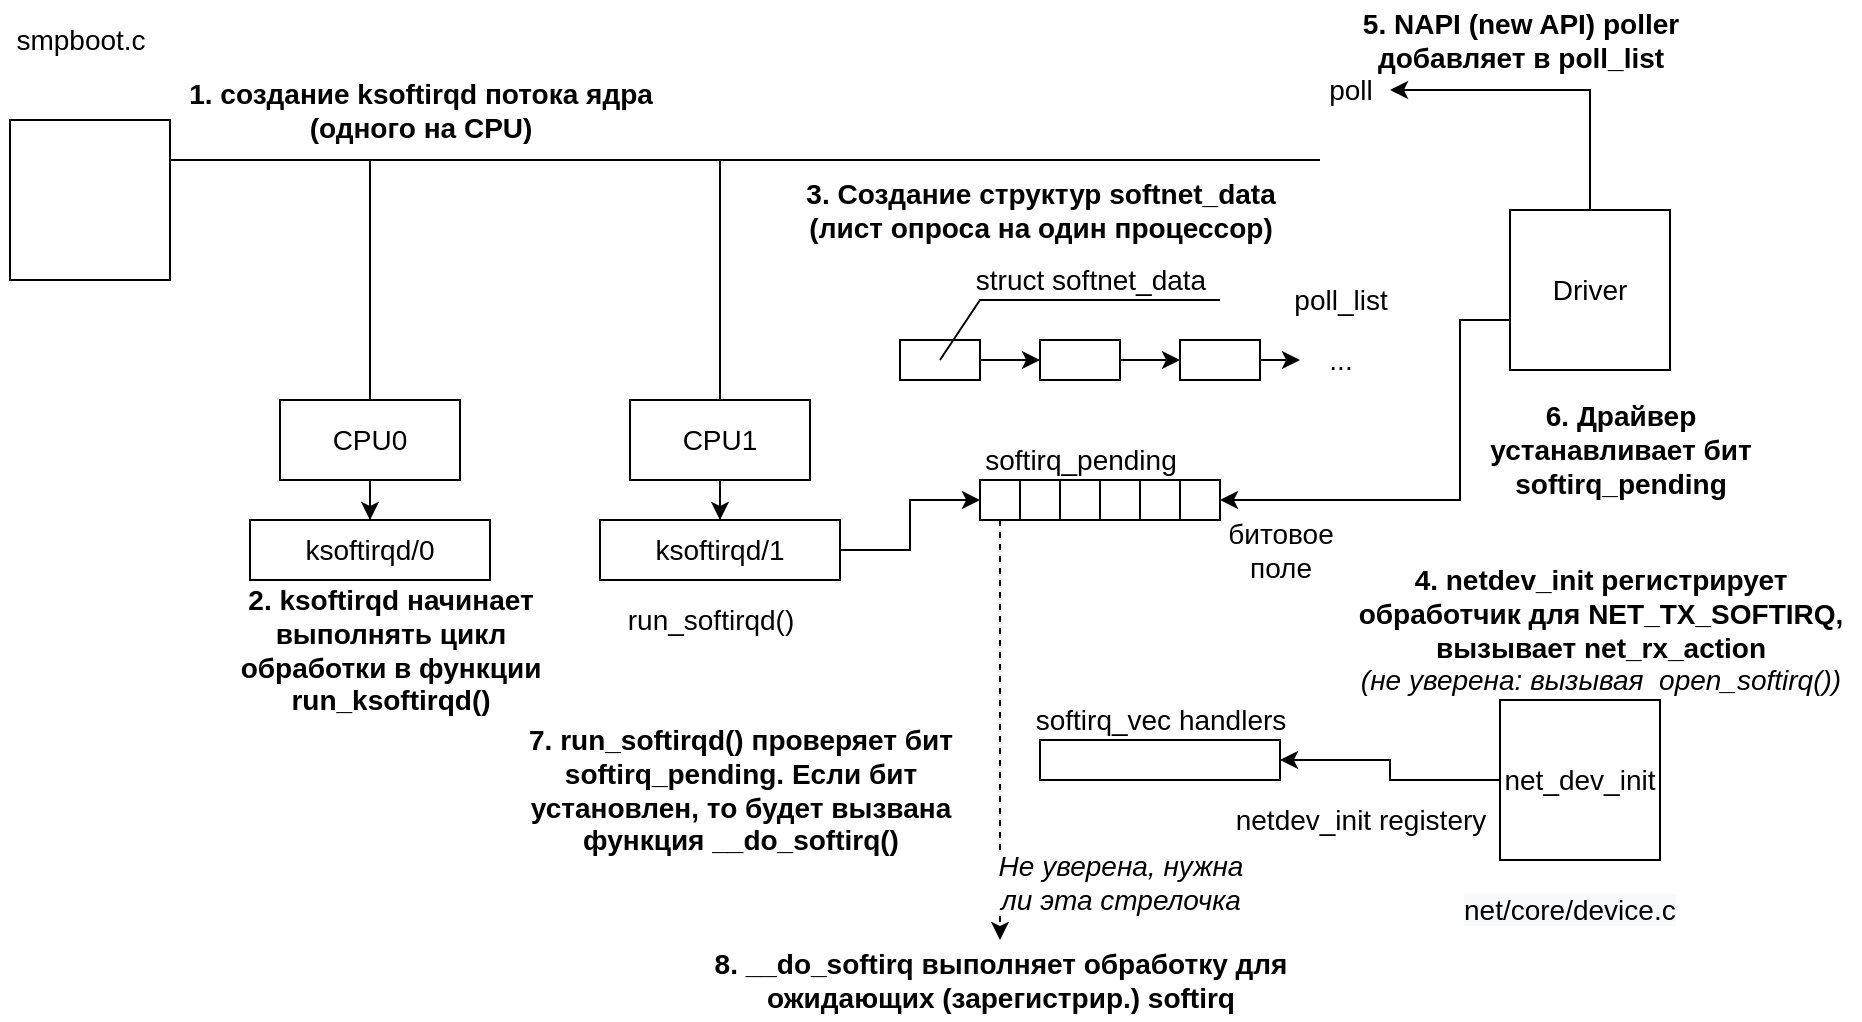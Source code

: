 <mxfile version="19.0.3" type="device"><diagram id="rCC4DWiMdmJBhNg2-gCq" name="Page-1"><mxGraphModel dx="933" dy="1033" grid="1" gridSize="10" guides="1" tooltips="1" connect="1" arrows="1" fold="1" page="1" pageScale="1" pageWidth="850" pageHeight="1100" math="0" shadow="0"><root><mxCell id="0"/><mxCell id="1" parent="0"/><mxCell id="cnyDY75QAKasNfFhOCa_-1" value="smpboot.c" style="text;html=1;align=center;verticalAlign=middle;resizable=0;points=[];autosize=1;strokeColor=none;fillColor=none;fontSize=14;" vertex="1" parent="1"><mxGeometry x="50" y="280" width="80" height="20" as="geometry"/></mxCell><mxCell id="cnyDY75QAKasNfFhOCa_-31" style="edgeStyle=orthogonalEdgeStyle;rounded=0;orthogonalLoop=1;jettySize=auto;html=1;fontSize=14;endArrow=none;endFill=0;" edge="1" parent="1" source="cnyDY75QAKasNfFhOCa_-2"><mxGeometry relative="1" as="geometry"><mxPoint x="710" y="350" as="targetPoint"/><Array as="points"><mxPoint x="710" y="350"/></Array></mxGeometry></mxCell><mxCell id="cnyDY75QAKasNfFhOCa_-2" value="" style="whiteSpace=wrap;html=1;aspect=fixed;fontSize=14;" vertex="1" parent="1"><mxGeometry x="55" y="330" width="80" height="80" as="geometry"/></mxCell><mxCell id="cnyDY75QAKasNfFhOCa_-3" value="1. создание ksoftirqd потока ядра&lt;br style=&quot;font-size: 14px;&quot;&gt;(одного на CPU)" style="text;html=1;align=center;verticalAlign=middle;resizable=0;points=[];autosize=1;strokeColor=none;fillColor=none;fontStyle=1;fontSize=14;" vertex="1" parent="1"><mxGeometry x="135" y="305" width="250" height="40" as="geometry"/></mxCell><mxCell id="cnyDY75QAKasNfFhOCa_-33" style="edgeStyle=orthogonalEdgeStyle;rounded=0;orthogonalLoop=1;jettySize=auto;html=1;fontSize=14;endArrow=none;endFill=0;" edge="1" parent="1" source="cnyDY75QAKasNfFhOCa_-4"><mxGeometry relative="1" as="geometry"><mxPoint x="235" y="350" as="targetPoint"/></mxGeometry></mxCell><mxCell id="cnyDY75QAKasNfFhOCa_-35" style="edgeStyle=orthogonalEdgeStyle;rounded=0;orthogonalLoop=1;jettySize=auto;html=1;entryX=0.5;entryY=0;entryDx=0;entryDy=0;fontSize=14;endArrow=classic;endFill=1;" edge="1" parent="1" source="cnyDY75QAKasNfFhOCa_-4" target="cnyDY75QAKasNfFhOCa_-5"><mxGeometry relative="1" as="geometry"/></mxCell><mxCell id="cnyDY75QAKasNfFhOCa_-4" value="CPU0" style="rounded=0;whiteSpace=wrap;html=1;fontSize=14;" vertex="1" parent="1"><mxGeometry x="190" y="470" width="90" height="40" as="geometry"/></mxCell><mxCell id="cnyDY75QAKasNfFhOCa_-5" value="ksoftirqd/0" style="rounded=0;whiteSpace=wrap;html=1;fontSize=14;" vertex="1" parent="1"><mxGeometry x="175" y="530" width="120" height="30" as="geometry"/></mxCell><mxCell id="cnyDY75QAKasNfFhOCa_-34" style="edgeStyle=orthogonalEdgeStyle;rounded=0;orthogonalLoop=1;jettySize=auto;html=1;fontSize=14;endArrow=none;endFill=0;" edge="1" parent="1" source="cnyDY75QAKasNfFhOCa_-6"><mxGeometry relative="1" as="geometry"><mxPoint x="410" y="350" as="targetPoint"/></mxGeometry></mxCell><mxCell id="cnyDY75QAKasNfFhOCa_-36" style="edgeStyle=orthogonalEdgeStyle;rounded=0;orthogonalLoop=1;jettySize=auto;html=1;entryX=0.5;entryY=0;entryDx=0;entryDy=0;fontSize=14;endArrow=classic;endFill=1;" edge="1" parent="1" source="cnyDY75QAKasNfFhOCa_-6" target="cnyDY75QAKasNfFhOCa_-7"><mxGeometry relative="1" as="geometry"/></mxCell><mxCell id="cnyDY75QAKasNfFhOCa_-6" value="CPU1" style="rounded=0;whiteSpace=wrap;html=1;fontSize=14;" vertex="1" parent="1"><mxGeometry x="365" y="470" width="90" height="40" as="geometry"/></mxCell><mxCell id="cnyDY75QAKasNfFhOCa_-17" style="edgeStyle=orthogonalEdgeStyle;rounded=0;orthogonalLoop=1;jettySize=auto;html=1;entryX=0;entryY=0.5;entryDx=0;entryDy=0;fontSize=14;" edge="1" parent="1" source="cnyDY75QAKasNfFhOCa_-7" target="cnyDY75QAKasNfFhOCa_-9"><mxGeometry relative="1" as="geometry"/></mxCell><mxCell id="cnyDY75QAKasNfFhOCa_-7" value="ksoftirqd/1" style="rounded=0;whiteSpace=wrap;html=1;fontSize=14;" vertex="1" parent="1"><mxGeometry x="350" y="530" width="120" height="30" as="geometry"/></mxCell><mxCell id="cnyDY75QAKasNfFhOCa_-8" value="run_softirqd()" style="text;html=1;align=center;verticalAlign=middle;resizable=0;points=[];autosize=1;strokeColor=none;fillColor=none;fontSize=14;" vertex="1" parent="1"><mxGeometry x="355" y="570" width="100" height="20" as="geometry"/></mxCell><mxCell id="cnyDY75QAKasNfFhOCa_-53" style="edgeStyle=orthogonalEdgeStyle;rounded=0;orthogonalLoop=1;jettySize=auto;html=1;fontSize=14;endArrow=classic;endFill=1;dashed=1;" edge="1" parent="1" source="cnyDY75QAKasNfFhOCa_-9" target="cnyDY75QAKasNfFhOCa_-52"><mxGeometry relative="1" as="geometry"/></mxCell><mxCell id="cnyDY75QAKasNfFhOCa_-56" value="Не уверена, нужна &lt;br&gt;ли эта стрелочка" style="edgeLabel;html=1;align=center;verticalAlign=middle;resizable=0;points=[];fontSize=14;fontStyle=2" vertex="1" connectable="0" parent="cnyDY75QAKasNfFhOCa_-53"><mxGeometry x="0.663" y="-2" relative="1" as="geometry"><mxPoint x="62" y="6" as="offset"/></mxGeometry></mxCell><mxCell id="cnyDY75QAKasNfFhOCa_-9" value="" style="rounded=0;whiteSpace=wrap;html=1;fontSize=14;" vertex="1" parent="1"><mxGeometry x="540" y="510" width="20" height="20" as="geometry"/></mxCell><mxCell id="cnyDY75QAKasNfFhOCa_-10" value="" style="rounded=0;whiteSpace=wrap;html=1;fontSize=14;" vertex="1" parent="1"><mxGeometry x="560" y="510" width="20" height="20" as="geometry"/></mxCell><mxCell id="cnyDY75QAKasNfFhOCa_-11" value="" style="rounded=0;whiteSpace=wrap;html=1;fontSize=14;" vertex="1" parent="1"><mxGeometry x="580" y="510" width="20" height="20" as="geometry"/></mxCell><mxCell id="cnyDY75QAKasNfFhOCa_-12" value="" style="rounded=0;whiteSpace=wrap;html=1;fontSize=14;" vertex="1" parent="1"><mxGeometry x="600" y="510" width="20" height="20" as="geometry"/></mxCell><mxCell id="cnyDY75QAKasNfFhOCa_-13" value="" style="rounded=0;whiteSpace=wrap;html=1;fontSize=14;" vertex="1" parent="1"><mxGeometry x="620" y="510" width="20" height="20" as="geometry"/></mxCell><mxCell id="cnyDY75QAKasNfFhOCa_-14" value="" style="rounded=0;whiteSpace=wrap;html=1;fontSize=14;" vertex="1" parent="1"><mxGeometry x="640" y="510" width="20" height="20" as="geometry"/></mxCell><mxCell id="cnyDY75QAKasNfFhOCa_-15" value="softirq_pending" style="text;html=1;align=center;verticalAlign=middle;resizable=0;points=[];autosize=1;strokeColor=none;fillColor=none;fontSize=14;" vertex="1" parent="1"><mxGeometry x="535" y="490" width="110" height="20" as="geometry"/></mxCell><mxCell id="cnyDY75QAKasNfFhOCa_-16" value="битовое &lt;br style=&quot;font-size: 14px;&quot;&gt;поле" style="text;html=1;align=center;verticalAlign=middle;resizable=0;points=[];autosize=1;strokeColor=none;fillColor=none;fontSize=14;" vertex="1" parent="1"><mxGeometry x="655" y="525" width="70" height="40" as="geometry"/></mxCell><mxCell id="cnyDY75QAKasNfFhOCa_-21" style="edgeStyle=orthogonalEdgeStyle;rounded=0;orthogonalLoop=1;jettySize=auto;html=1;entryX=0;entryY=0.5;entryDx=0;entryDy=0;fontSize=14;" edge="1" parent="1" source="cnyDY75QAKasNfFhOCa_-18" target="cnyDY75QAKasNfFhOCa_-19"><mxGeometry relative="1" as="geometry"/></mxCell><mxCell id="cnyDY75QAKasNfFhOCa_-18" value="" style="rounded=0;whiteSpace=wrap;html=1;fontSize=14;" vertex="1" parent="1"><mxGeometry x="500" y="440" width="40" height="20" as="geometry"/></mxCell><mxCell id="cnyDY75QAKasNfFhOCa_-22" style="edgeStyle=orthogonalEdgeStyle;rounded=0;orthogonalLoop=1;jettySize=auto;html=1;entryX=0;entryY=0.5;entryDx=0;entryDy=0;fontSize=14;" edge="1" parent="1" source="cnyDY75QAKasNfFhOCa_-19" target="cnyDY75QAKasNfFhOCa_-20"><mxGeometry relative="1" as="geometry"/></mxCell><mxCell id="cnyDY75QAKasNfFhOCa_-19" value="" style="rounded=0;whiteSpace=wrap;html=1;fontSize=14;" vertex="1" parent="1"><mxGeometry x="570" y="440" width="40" height="20" as="geometry"/></mxCell><mxCell id="cnyDY75QAKasNfFhOCa_-23" style="edgeStyle=orthogonalEdgeStyle;rounded=0;orthogonalLoop=1;jettySize=auto;html=1;fontSize=14;" edge="1" parent="1" source="cnyDY75QAKasNfFhOCa_-20"><mxGeometry relative="1" as="geometry"><mxPoint x="700" y="450" as="targetPoint"/></mxGeometry></mxCell><mxCell id="cnyDY75QAKasNfFhOCa_-20" value="" style="rounded=0;whiteSpace=wrap;html=1;fontSize=14;" vertex="1" parent="1"><mxGeometry x="640" y="440" width="40" height="20" as="geometry"/></mxCell><mxCell id="cnyDY75QAKasNfFhOCa_-24" value="..." style="text;html=1;align=center;verticalAlign=middle;resizable=0;points=[];autosize=1;strokeColor=none;fillColor=none;strokeWidth=4;fontSize=14;" vertex="1" parent="1"><mxGeometry x="705" y="440" width="30" height="20" as="geometry"/></mxCell><mxCell id="cnyDY75QAKasNfFhOCa_-26" value="poll_list" style="text;html=1;align=center;verticalAlign=middle;resizable=0;points=[];autosize=1;strokeColor=none;fillColor=none;fontSize=14;" vertex="1" parent="1"><mxGeometry x="690" y="410" width="60" height="20" as="geometry"/></mxCell><mxCell id="cnyDY75QAKasNfFhOCa_-27" value="" style="endArrow=none;html=1;rounded=0;fontSize=14;" edge="1" parent="1"><mxGeometry width="50" height="50" relative="1" as="geometry"><mxPoint x="520" y="450" as="sourcePoint"/><mxPoint x="660" y="420" as="targetPoint"/><Array as="points"><mxPoint x="540" y="420"/></Array></mxGeometry></mxCell><mxCell id="cnyDY75QAKasNfFhOCa_-28" value="struct softnet_data" style="text;html=1;align=center;verticalAlign=middle;resizable=0;points=[];autosize=1;strokeColor=none;fillColor=none;fontSize=14;" vertex="1" parent="1"><mxGeometry x="530" y="400" width="130" height="20" as="geometry"/></mxCell><mxCell id="cnyDY75QAKasNfFhOCa_-29" value="2. ksoftirqd начинает &lt;br style=&quot;font-size: 14px;&quot;&gt;выполнять цикл &lt;br style=&quot;font-size: 14px;&quot;&gt;обработки в функции &lt;br style=&quot;font-size: 14px;&quot;&gt;run_ksoftirqd()" style="text;html=1;align=center;verticalAlign=middle;resizable=0;points=[];autosize=1;strokeColor=none;fillColor=none;fontSize=14;fontStyle=1" vertex="1" parent="1"><mxGeometry x="160" y="560" width="170" height="70" as="geometry"/></mxCell><mxCell id="cnyDY75QAKasNfFhOCa_-45" style="edgeStyle=orthogonalEdgeStyle;rounded=0;orthogonalLoop=1;jettySize=auto;html=1;fontSize=14;endArrow=classic;endFill=1;" edge="1" parent="1" source="cnyDY75QAKasNfFhOCa_-30"><mxGeometry relative="1" as="geometry"><mxPoint x="745" y="315" as="targetPoint"/><Array as="points"><mxPoint x="845" y="315"/></Array></mxGeometry></mxCell><mxCell id="cnyDY75QAKasNfFhOCa_-49" style="edgeStyle=orthogonalEdgeStyle;rounded=0;orthogonalLoop=1;jettySize=auto;html=1;entryX=1;entryY=0.5;entryDx=0;entryDy=0;fontSize=14;endArrow=classic;endFill=1;" edge="1" parent="1" source="cnyDY75QAKasNfFhOCa_-30" target="cnyDY75QAKasNfFhOCa_-14"><mxGeometry relative="1" as="geometry"><Array as="points"><mxPoint x="780" y="430"/><mxPoint x="780" y="520"/></Array></mxGeometry></mxCell><mxCell id="cnyDY75QAKasNfFhOCa_-30" value="Driver" style="whiteSpace=wrap;html=1;aspect=fixed;fontSize=14;" vertex="1" parent="1"><mxGeometry x="805" y="375" width="80" height="80" as="geometry"/></mxCell><mxCell id="cnyDY75QAKasNfFhOCa_-37" value="3. Создание структур softnet_data &lt;br&gt;(лист опроса на один процессор)" style="text;html=1;align=center;verticalAlign=middle;resizable=0;points=[];autosize=1;strokeColor=none;fillColor=none;fontSize=14;fontStyle=1" vertex="1" parent="1"><mxGeometry x="445" y="355" width="250" height="40" as="geometry"/></mxCell><mxCell id="cnyDY75QAKasNfFhOCa_-42" style="edgeStyle=orthogonalEdgeStyle;rounded=0;orthogonalLoop=1;jettySize=auto;html=1;entryX=1;entryY=0.5;entryDx=0;entryDy=0;fontSize=14;endArrow=classic;endFill=1;" edge="1" parent="1" source="cnyDY75QAKasNfFhOCa_-38" target="cnyDY75QAKasNfFhOCa_-40"><mxGeometry relative="1" as="geometry"/></mxCell><mxCell id="cnyDY75QAKasNfFhOCa_-38" value="net_dev_init" style="whiteSpace=wrap;html=1;aspect=fixed;fontSize=14;" vertex="1" parent="1"><mxGeometry x="800" y="620" width="80" height="80" as="geometry"/></mxCell><mxCell id="cnyDY75QAKasNfFhOCa_-40" value="" style="rounded=0;whiteSpace=wrap;html=1;fontSize=14;" vertex="1" parent="1"><mxGeometry x="570" y="640" width="120" height="20" as="geometry"/></mxCell><mxCell id="cnyDY75QAKasNfFhOCa_-41" value="softirq_vec handlers" style="text;html=1;align=center;verticalAlign=middle;resizable=0;points=[];autosize=1;strokeColor=none;fillColor=none;fontSize=14;" vertex="1" parent="1"><mxGeometry x="560" y="620" width="140" height="20" as="geometry"/></mxCell><mxCell id="cnyDY75QAKasNfFhOCa_-43" value="netdev_init registery" style="text;html=1;align=center;verticalAlign=middle;resizable=0;points=[];autosize=1;strokeColor=none;fillColor=none;fontSize=14;" vertex="1" parent="1"><mxGeometry x="660" y="670" width="140" height="20" as="geometry"/></mxCell><mxCell id="cnyDY75QAKasNfFhOCa_-44" value="4. netdev_init регистрирует &lt;br&gt;обработчик для&amp;nbsp;NET_TX_SOFTIRQ, &lt;br style=&quot;font-size: 14px;&quot;&gt;вызывает net_rx_action&lt;br&gt;&lt;i style=&quot;font-weight: normal;&quot;&gt;(не уверена: вызывая&amp;nbsp; open_softirq())&lt;/i&gt;" style="text;html=1;align=center;verticalAlign=middle;resizable=0;points=[];autosize=1;strokeColor=none;fillColor=none;fontSize=14;fontStyle=1" vertex="1" parent="1"><mxGeometry x="720" y="550" width="260" height="70" as="geometry"/></mxCell><mxCell id="cnyDY75QAKasNfFhOCa_-46" value="poll" style="text;html=1;align=center;verticalAlign=middle;resizable=0;points=[];autosize=1;strokeColor=none;fillColor=none;fontSize=14;" vertex="1" parent="1"><mxGeometry x="705" y="305" width="40" height="20" as="geometry"/></mxCell><mxCell id="cnyDY75QAKasNfFhOCa_-47" value="5. NAPI (new API) poller&lt;br style=&quot;font-size: 14px;&quot;&gt;добавляет в poll_list" style="text;html=1;align=center;verticalAlign=middle;resizable=0;points=[];autosize=1;strokeColor=none;fillColor=none;fontSize=14;fontStyle=1" vertex="1" parent="1"><mxGeometry x="725" y="270" width="170" height="40" as="geometry"/></mxCell><mxCell id="cnyDY75QAKasNfFhOCa_-50" value="6.&amp;nbsp;Драйвер &lt;br&gt;устанавливает бит &lt;br&gt;softirq_pending" style="text;html=1;align=center;verticalAlign=middle;resizable=0;points=[];autosize=1;strokeColor=none;fillColor=none;fontSize=14;fontStyle=1" vertex="1" parent="1"><mxGeometry x="785" y="465" width="150" height="60" as="geometry"/></mxCell><mxCell id="cnyDY75QAKasNfFhOCa_-51" value="7. run_softirqd() проверяет бит &lt;br style=&quot;font-size: 14px;&quot;&gt;softirq_pending. Если бит &lt;br style=&quot;font-size: 14px;&quot;&gt;установлен, то будет вызвана&lt;br style=&quot;font-size: 14px;&quot;&gt;функция __do_softirq()" style="text;html=1;align=center;verticalAlign=middle;resizable=0;points=[];autosize=1;strokeColor=none;fillColor=none;fontSize=14;fontStyle=1" vertex="1" parent="1"><mxGeometry x="305" y="630" width="230" height="70" as="geometry"/></mxCell><mxCell id="cnyDY75QAKasNfFhOCa_-52" value="8. __do_softirq выполняет обработку для &lt;br style=&quot;font-size: 14px;&quot;&gt;ожидающих (зарегистрир.) softirq" style="text;html=1;align=center;verticalAlign=middle;resizable=0;points=[];autosize=1;strokeColor=none;fillColor=none;fontSize=14;fontStyle=1" vertex="1" parent="1"><mxGeometry x="400" y="740" width="300" height="40" as="geometry"/></mxCell><mxCell id="cnyDY75QAKasNfFhOCa_-57" value="&lt;span style=&quot;color: rgb(0, 0, 0); font-family: Helvetica; font-size: 14px; font-variant-ligatures: normal; font-variant-caps: normal; font-weight: 400; letter-spacing: normal; orphans: 2; text-align: center; text-indent: 0px; text-transform: none; widows: 2; word-spacing: 0px; -webkit-text-stroke-width: 0px; background-color: rgb(248, 249, 250); text-decoration-thickness: initial; text-decoration-style: initial; text-decoration-color: initial; float: none; display: inline !important;&quot;&gt;net/core/device.с&lt;/span&gt;" style="text;whiteSpace=wrap;html=1;fontSize=14;fontStyle=0" vertex="1" parent="1"><mxGeometry x="780" y="710" width="120" height="30" as="geometry"/></mxCell></root></mxGraphModel></diagram></mxfile>